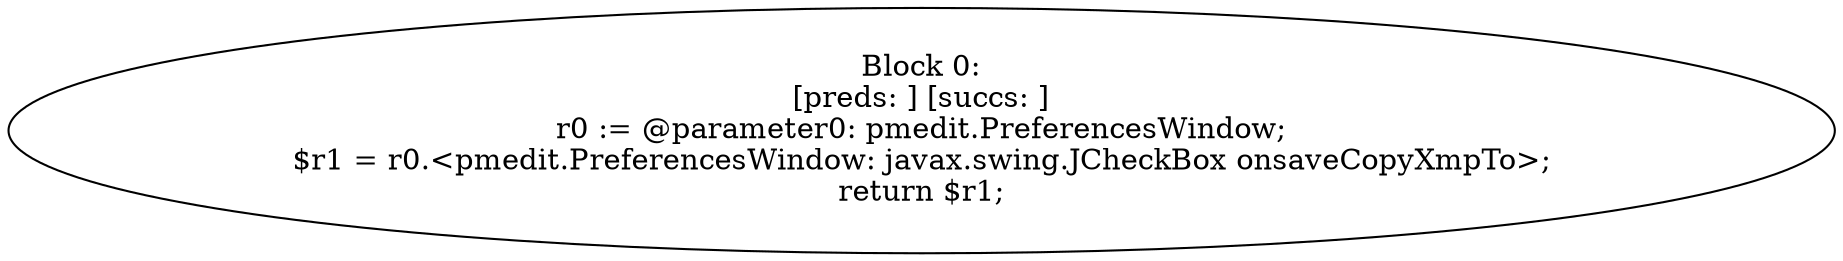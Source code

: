 digraph "unitGraph" {
    "Block 0:
[preds: ] [succs: ]
r0 := @parameter0: pmedit.PreferencesWindow;
$r1 = r0.<pmedit.PreferencesWindow: javax.swing.JCheckBox onsaveCopyXmpTo>;
return $r1;
"
}
